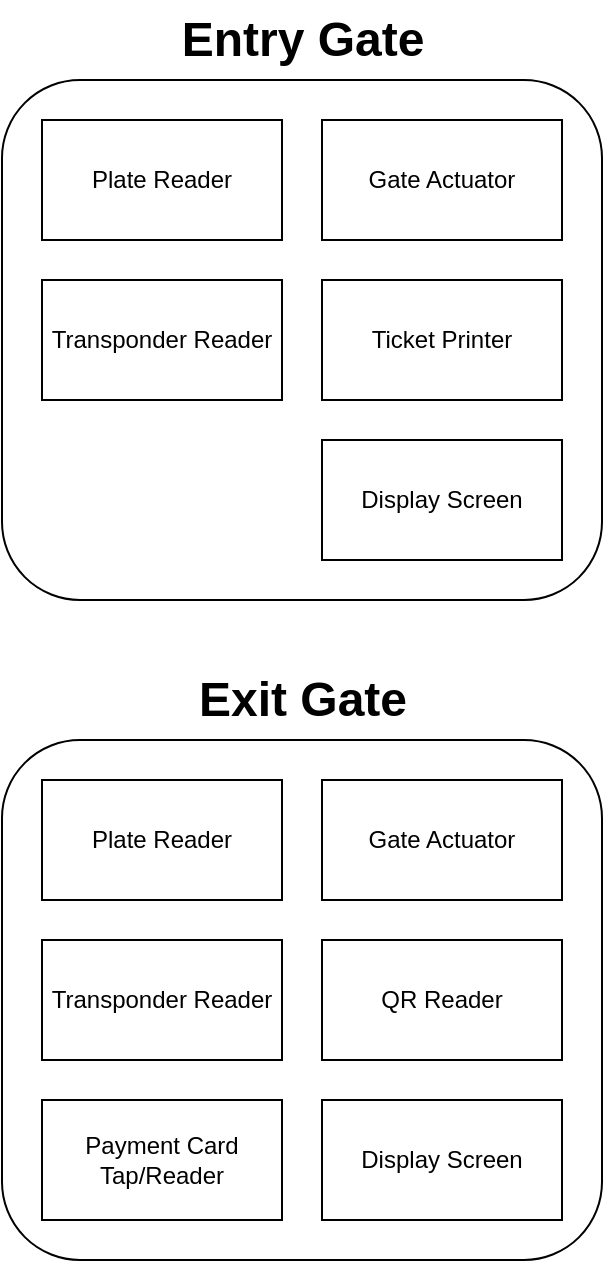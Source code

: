 <mxfile version="24.8.6">
  <diagram name="Page-1" id="je-kw74RJZGWPr6j5ght">
    <mxGraphModel dx="1274" dy="795" grid="1" gridSize="10" guides="1" tooltips="1" connect="1" arrows="1" fold="1" page="1" pageScale="1" pageWidth="1920" pageHeight="1200" math="0" shadow="0">
      <root>
        <mxCell id="0" />
        <mxCell id="1" parent="0" />
        <mxCell id="IL0aLkrp6EwRMWT_6a9E-10" value="" style="group" vertex="1" connectable="0" parent="1">
          <mxGeometry x="60" y="80" width="300" height="260" as="geometry" />
        </mxCell>
        <mxCell id="IL0aLkrp6EwRMWT_6a9E-1" value="" style="rounded=1;whiteSpace=wrap;html=1;" vertex="1" parent="IL0aLkrp6EwRMWT_6a9E-10">
          <mxGeometry width="300" height="260" as="geometry" />
        </mxCell>
        <mxCell id="IL0aLkrp6EwRMWT_6a9E-4" value="Plate Reader" style="rounded=0;whiteSpace=wrap;html=1;" vertex="1" parent="IL0aLkrp6EwRMWT_6a9E-10">
          <mxGeometry x="20" y="20" width="120" height="60" as="geometry" />
        </mxCell>
        <mxCell id="IL0aLkrp6EwRMWT_6a9E-5" value="Transponder Reader" style="rounded=0;whiteSpace=wrap;html=1;" vertex="1" parent="IL0aLkrp6EwRMWT_6a9E-10">
          <mxGeometry x="20" y="100" width="120" height="60" as="geometry" />
        </mxCell>
        <mxCell id="IL0aLkrp6EwRMWT_6a9E-6" value="Gate Actuator" style="rounded=0;whiteSpace=wrap;html=1;" vertex="1" parent="IL0aLkrp6EwRMWT_6a9E-10">
          <mxGeometry x="160" y="20" width="120" height="60" as="geometry" />
        </mxCell>
        <mxCell id="IL0aLkrp6EwRMWT_6a9E-8" value="Ticket Printer" style="rounded=0;whiteSpace=wrap;html=1;" vertex="1" parent="IL0aLkrp6EwRMWT_6a9E-10">
          <mxGeometry x="160" y="100" width="120" height="60" as="geometry" />
        </mxCell>
        <mxCell id="IL0aLkrp6EwRMWT_6a9E-9" value="Display Screen" style="rounded=0;whiteSpace=wrap;html=1;" vertex="1" parent="IL0aLkrp6EwRMWT_6a9E-10">
          <mxGeometry x="160" y="180" width="120" height="60" as="geometry" />
        </mxCell>
        <mxCell id="IL0aLkrp6EwRMWT_6a9E-27" value="" style="group" vertex="1" connectable="0" parent="1">
          <mxGeometry x="60" y="410" width="300" height="260" as="geometry" />
        </mxCell>
        <mxCell id="IL0aLkrp6EwRMWT_6a9E-19" value="" style="rounded=1;whiteSpace=wrap;html=1;container=0;" vertex="1" parent="IL0aLkrp6EwRMWT_6a9E-27">
          <mxGeometry width="300" height="260" as="geometry" />
        </mxCell>
        <mxCell id="IL0aLkrp6EwRMWT_6a9E-20" value="Plate Reader" style="rounded=0;whiteSpace=wrap;html=1;container=0;" vertex="1" parent="IL0aLkrp6EwRMWT_6a9E-27">
          <mxGeometry x="20" y="20" width="120" height="60" as="geometry" />
        </mxCell>
        <mxCell id="IL0aLkrp6EwRMWT_6a9E-21" value="Transponder Reader" style="rounded=0;whiteSpace=wrap;html=1;container=0;" vertex="1" parent="IL0aLkrp6EwRMWT_6a9E-27">
          <mxGeometry x="20" y="100" width="120" height="60" as="geometry" />
        </mxCell>
        <mxCell id="IL0aLkrp6EwRMWT_6a9E-22" value="Gate Actuator" style="rounded=0;whiteSpace=wrap;html=1;container=0;" vertex="1" parent="IL0aLkrp6EwRMWT_6a9E-27">
          <mxGeometry x="160" y="20" width="120" height="60" as="geometry" />
        </mxCell>
        <mxCell id="IL0aLkrp6EwRMWT_6a9E-24" value="Display Screen" style="rounded=0;whiteSpace=wrap;html=1;container=0;" vertex="1" parent="IL0aLkrp6EwRMWT_6a9E-27">
          <mxGeometry x="160" y="180" width="120" height="60" as="geometry" />
        </mxCell>
        <mxCell id="IL0aLkrp6EwRMWT_6a9E-25" value="QR Reader" style="rounded=0;whiteSpace=wrap;html=1;container=0;" vertex="1" parent="IL0aLkrp6EwRMWT_6a9E-27">
          <mxGeometry x="160" y="100" width="120" height="60" as="geometry" />
        </mxCell>
        <mxCell id="IL0aLkrp6EwRMWT_6a9E-26" value="Payment Card&lt;br&gt;Tap/Reader" style="rounded=0;whiteSpace=wrap;html=1;" vertex="1" parent="IL0aLkrp6EwRMWT_6a9E-27">
          <mxGeometry x="20" y="180" width="120" height="60" as="geometry" />
        </mxCell>
        <mxCell id="IL0aLkrp6EwRMWT_6a9E-28" value="Entry Gate" style="text;strokeColor=none;fillColor=none;html=1;fontSize=24;fontStyle=1;verticalAlign=middle;align=center;" vertex="1" parent="1">
          <mxGeometry x="160" y="40" width="100" height="40" as="geometry" />
        </mxCell>
        <mxCell id="IL0aLkrp6EwRMWT_6a9E-29" value="Exit Gate" style="text;strokeColor=none;fillColor=none;html=1;fontSize=24;fontStyle=1;verticalAlign=middle;align=center;" vertex="1" parent="1">
          <mxGeometry x="160" y="370" width="100" height="40" as="geometry" />
        </mxCell>
      </root>
    </mxGraphModel>
  </diagram>
</mxfile>

